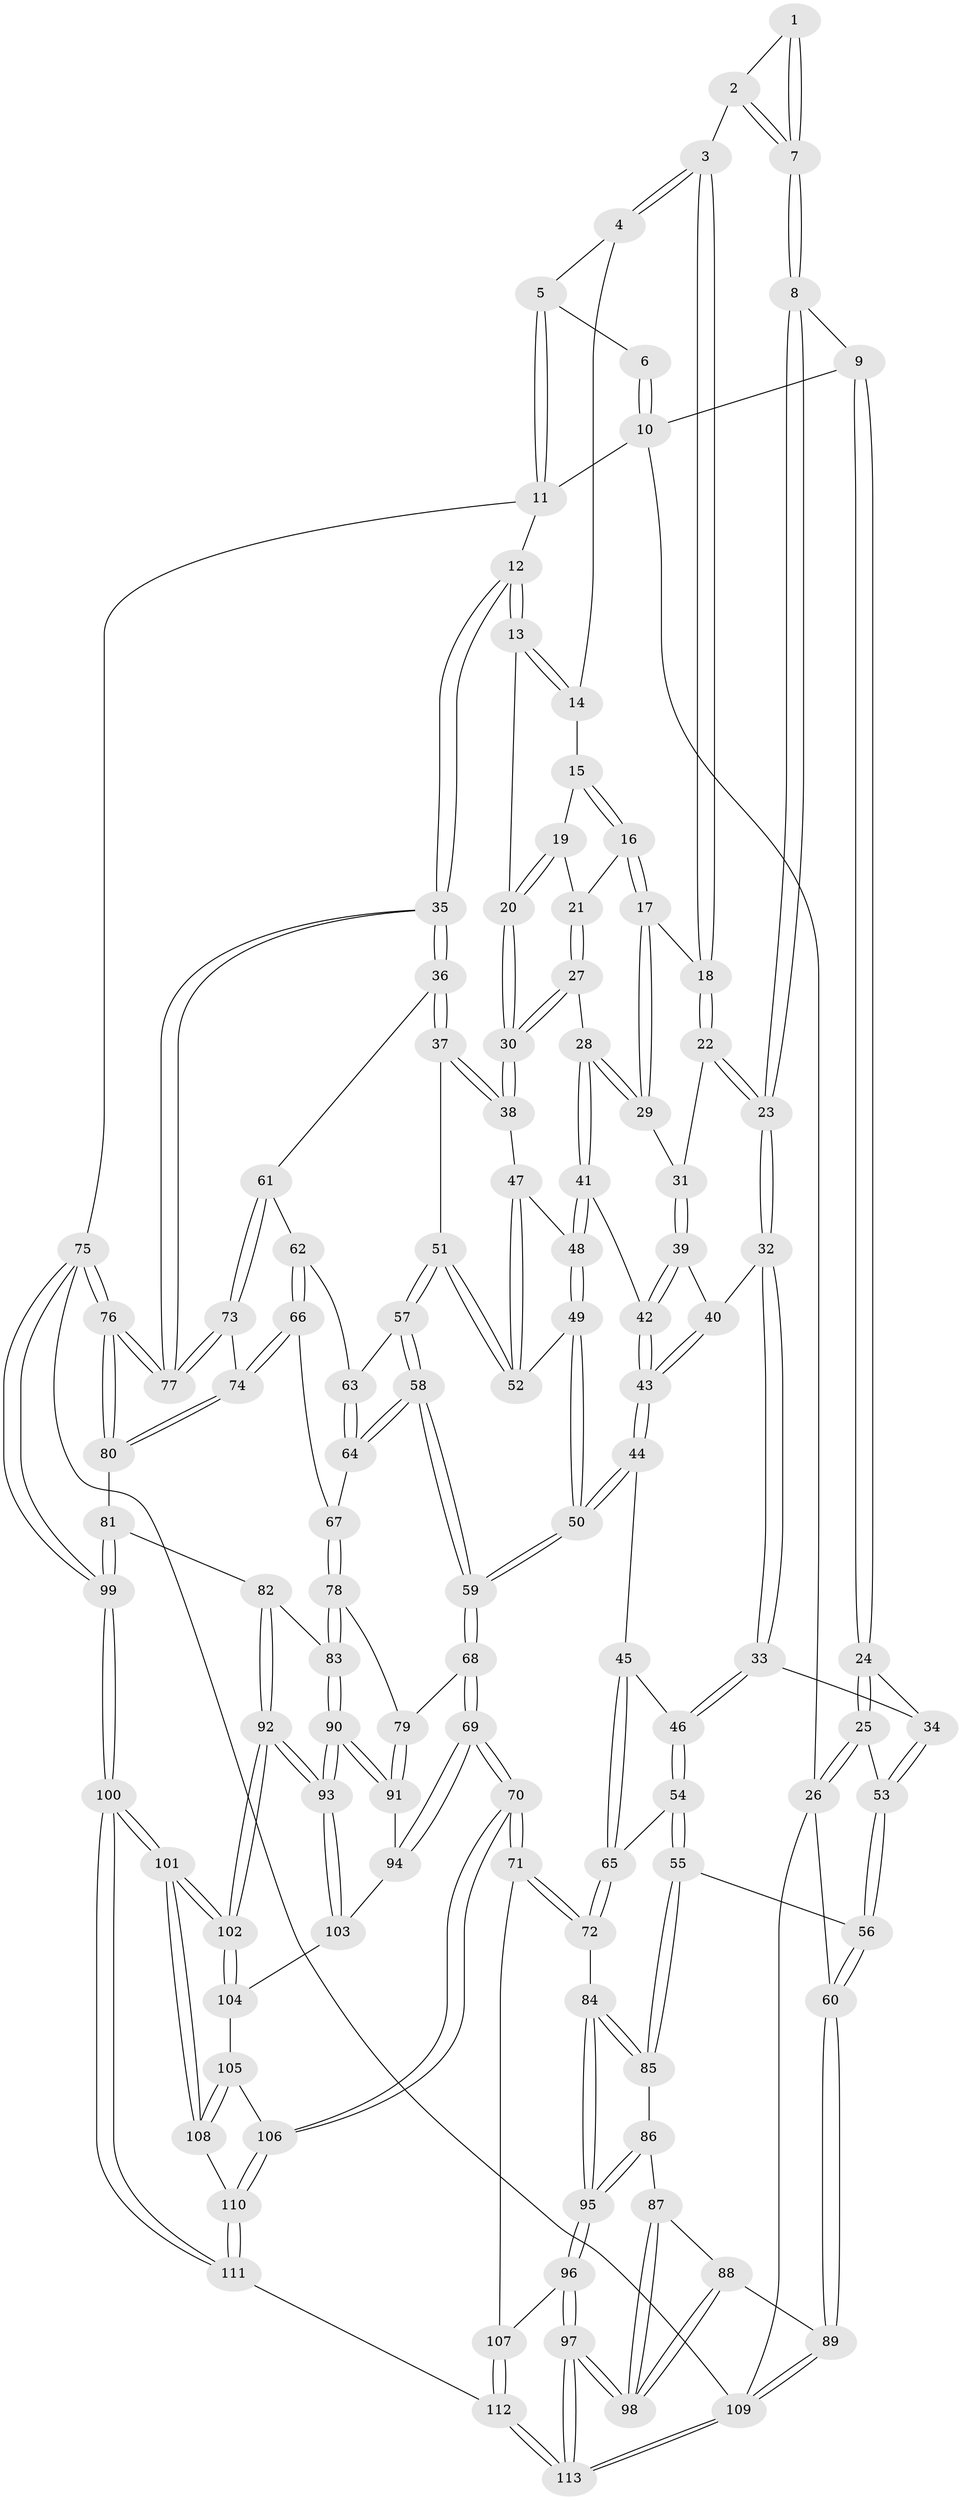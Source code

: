// coarse degree distribution, {3: 0.10126582278481013, 5: 0.3291139240506329, 4: 0.4050632911392405, 6: 0.16455696202531644}
// Generated by graph-tools (version 1.1) at 2025/24/03/03/25 07:24:38]
// undirected, 113 vertices, 279 edges
graph export_dot {
graph [start="1"]
  node [color=gray90,style=filled];
  1 [pos="+0.40898242992239825+0"];
  2 [pos="+0.5240310896061929+0.12467552031425955"];
  3 [pos="+0.5890013991553852+0.11834854254612105"];
  4 [pos="+0.6933803758274746+0"];
  5 [pos="+0.6941784465131876+0"];
  6 [pos="+0.40014419819428876+0"];
  7 [pos="+0.4147426836996614+0.16972749661061515"];
  8 [pos="+0.3892267824954788+0.20476813380825218"];
  9 [pos="+0.18769312284835796+0.1277782314290206"];
  10 [pos="+0.13471952783401905+0"];
  11 [pos="+1+0"];
  12 [pos="+1+0"];
  13 [pos="+0.9497343555391575+0.13598074232282864"];
  14 [pos="+0.7256379613003332+0.038535871698382816"];
  15 [pos="+0.734591832931313+0.074980017923175"];
  16 [pos="+0.6711957934322077+0.2391140970501481"];
  17 [pos="+0.6390450100323419+0.24335319286340298"];
  18 [pos="+0.6042742489898246+0.21631809970929053"];
  19 [pos="+0.7633761078443506+0.13947035053996049"];
  20 [pos="+0.873966197122759+0.24538818290644235"];
  21 [pos="+0.7187729834342284+0.24958901725330834"];
  22 [pos="+0.519597339031509+0.2670751419041072"];
  23 [pos="+0.40627040511165136+0.259334456553193"];
  24 [pos="+0.10562500079421458+0.25372267320544883"];
  25 [pos="+0+0.3319992157564746"];
  26 [pos="+0+0.3333177114422962"];
  27 [pos="+0.8077626260888303+0.3272131163975862"];
  28 [pos="+0.66126975654682+0.37038463322182913"];
  29 [pos="+0.6360237362162416+0.2906132944518873"];
  30 [pos="+0.8620974460295802+0.3380919531044199"];
  31 [pos="+0.5572162131530947+0.32387603163296746"];
  32 [pos="+0.4017078822940138+0.2792897178539703"];
  33 [pos="+0.29330286629547275+0.42840060779328293"];
  34 [pos="+0.2569159088278496+0.421766222988387"];
  35 [pos="+1+0.49017444631973"];
  36 [pos="+1+0.4899628045481249"];
  37 [pos="+1+0.4250452623958809"];
  38 [pos="+0.8625200603052002+0.33873890455111655"];
  39 [pos="+0.5593764126228447+0.34705449156391255"];
  40 [pos="+0.45985376754723617+0.34563041846355214"];
  41 [pos="+0.6549675552886167+0.3793518285118547"];
  42 [pos="+0.5797855579834921+0.4012193334018479"];
  43 [pos="+0.5284481943895585+0.4637860743008272"];
  44 [pos="+0.5025557476566861+0.560219940947631"];
  45 [pos="+0.41746064002368555+0.5644835272992663"];
  46 [pos="+0.3160489813697948+0.4599380026055866"];
  47 [pos="+0.8054552866909227+0.4309573224230063"];
  48 [pos="+0.6935699641394125+0.4691998185686016"];
  49 [pos="+0.6847373775483118+0.4946750366441831"];
  50 [pos="+0.5817171170692486+0.6119524873442754"];
  51 [pos="+0.8073687250155878+0.5588870077781095"];
  52 [pos="+0.8010059896624244+0.5397807156582515"];
  53 [pos="+0.12546428324391543+0.5243782181943228"];
  54 [pos="+0.16150972637923805+0.6819060005919203"];
  55 [pos="+0.1466749804850125+0.6852261707129047"];
  56 [pos="+0.11421502636905599+0.6665529920925735"];
  57 [pos="+0.8067157936934158+0.5791533641649973"];
  58 [pos="+0.6300881781945615+0.6683054688134275"];
  59 [pos="+0.6208105315317523+0.6699894530144518"];
  60 [pos="+0+0.7213477081164145"];
  61 [pos="+0.9287789779445996+0.638678758915924"];
  62 [pos="+0.8912228371593057+0.6364332913767272"];
  63 [pos="+0.8807375499034481+0.6349034425134167"];
  64 [pos="+0.8059888789970371+0.7143198350880822"];
  65 [pos="+0.34577457366368014+0.6687964978270079"];
  66 [pos="+0.8536145789847879+0.7655894000705958"];
  67 [pos="+0.8210040101748779+0.75712480232069"];
  68 [pos="+0.6166349373726382+0.7142183133104344"];
  69 [pos="+0.6006412309939231+0.7684862401443341"];
  70 [pos="+0.5549260605380743+0.8375619897646672"];
  71 [pos="+0.5482967446471367+0.8390074153562681"];
  72 [pos="+0.3721220583011084+0.7883128792954477"];
  73 [pos="+0.9257298498069465+0.7649529291085077"];
  74 [pos="+0.909513963680701+0.7917762675509754"];
  75 [pos="+1+1"];
  76 [pos="+1+0.8876603506206299"];
  77 [pos="+1+0.7452447780743595"];
  78 [pos="+0.7961871995170048+0.7886860225277745"];
  79 [pos="+0.7866414441337384+0.7944832121231579"];
  80 [pos="+0.9099885988439622+0.7981539742357805"];
  81 [pos="+0.9061993091813134+0.8186889628284851"];
  82 [pos="+0.8687483110692338+0.8315154533291663"];
  83 [pos="+0.8408660216719658+0.8298250495507135"];
  84 [pos="+0.3618933178407764+0.8002631893654821"];
  85 [pos="+0.16732972333177132+0.7700525511571192"];
  86 [pos="+0.16755473991218467+0.7753033328400019"];
  87 [pos="+0.13391929845145312+0.8218025339327121"];
  88 [pos="+0.09274838015337007+0.8532938672365058"];
  89 [pos="+0+0.8951682986731592"];
  90 [pos="+0.7814588324655688+0.8698160707911166"];
  91 [pos="+0.773516850387232+0.8431065683711191"];
  92 [pos="+0.8008809415284446+0.9278197778962188"];
  93 [pos="+0.7813840774819306+0.8807648491142445"];
  94 [pos="+0.6539994965630894+0.8025308170346438"];
  95 [pos="+0.28192303094711735+0.9420381255523977"];
  96 [pos="+0.27570630148148395+1"];
  97 [pos="+0.22780218051861512+1"];
  98 [pos="+0.1804606021552191+1"];
  99 [pos="+1+1"];
  100 [pos="+0.9383433398905484+1"];
  101 [pos="+0.9135233103341687+1"];
  102 [pos="+0.813491449055916+0.9916170750691705"];
  103 [pos="+0.7203955382802673+0.8752831118852716"];
  104 [pos="+0.7004654616435511+0.9095392222630817"];
  105 [pos="+0.6489628101178884+0.9098479135451978"];
  106 [pos="+0.5652267135978987+0.8566602967628495"];
  107 [pos="+0.5363525129382104+0.8523312893762479"];
  108 [pos="+0.7007166360308114+1"];
  109 [pos="+0+1"];
  110 [pos="+0.5772369851428105+0.955468059143887"];
  111 [pos="+0.5427770102512199+1"];
  112 [pos="+0.36682750772381356+1"];
  113 [pos="+0.21019781635740808+1"];
  1 -- 2;
  1 -- 7;
  1 -- 7;
  2 -- 3;
  2 -- 7;
  2 -- 7;
  3 -- 4;
  3 -- 4;
  3 -- 18;
  3 -- 18;
  4 -- 5;
  4 -- 14;
  5 -- 6;
  5 -- 11;
  5 -- 11;
  6 -- 10;
  6 -- 10;
  7 -- 8;
  7 -- 8;
  8 -- 9;
  8 -- 23;
  8 -- 23;
  9 -- 10;
  9 -- 24;
  9 -- 24;
  10 -- 11;
  10 -- 26;
  11 -- 12;
  11 -- 75;
  12 -- 13;
  12 -- 13;
  12 -- 35;
  12 -- 35;
  13 -- 14;
  13 -- 14;
  13 -- 20;
  14 -- 15;
  15 -- 16;
  15 -- 16;
  15 -- 19;
  16 -- 17;
  16 -- 17;
  16 -- 21;
  17 -- 18;
  17 -- 29;
  17 -- 29;
  18 -- 22;
  18 -- 22;
  19 -- 20;
  19 -- 20;
  19 -- 21;
  20 -- 30;
  20 -- 30;
  21 -- 27;
  21 -- 27;
  22 -- 23;
  22 -- 23;
  22 -- 31;
  23 -- 32;
  23 -- 32;
  24 -- 25;
  24 -- 25;
  24 -- 34;
  25 -- 26;
  25 -- 26;
  25 -- 53;
  26 -- 60;
  26 -- 109;
  27 -- 28;
  27 -- 30;
  27 -- 30;
  28 -- 29;
  28 -- 29;
  28 -- 41;
  28 -- 41;
  29 -- 31;
  30 -- 38;
  30 -- 38;
  31 -- 39;
  31 -- 39;
  32 -- 33;
  32 -- 33;
  32 -- 40;
  33 -- 34;
  33 -- 46;
  33 -- 46;
  34 -- 53;
  34 -- 53;
  35 -- 36;
  35 -- 36;
  35 -- 77;
  35 -- 77;
  36 -- 37;
  36 -- 37;
  36 -- 61;
  37 -- 38;
  37 -- 38;
  37 -- 51;
  38 -- 47;
  39 -- 40;
  39 -- 42;
  39 -- 42;
  40 -- 43;
  40 -- 43;
  41 -- 42;
  41 -- 48;
  41 -- 48;
  42 -- 43;
  42 -- 43;
  43 -- 44;
  43 -- 44;
  44 -- 45;
  44 -- 50;
  44 -- 50;
  45 -- 46;
  45 -- 65;
  45 -- 65;
  46 -- 54;
  46 -- 54;
  47 -- 48;
  47 -- 52;
  47 -- 52;
  48 -- 49;
  48 -- 49;
  49 -- 50;
  49 -- 50;
  49 -- 52;
  50 -- 59;
  50 -- 59;
  51 -- 52;
  51 -- 52;
  51 -- 57;
  51 -- 57;
  53 -- 56;
  53 -- 56;
  54 -- 55;
  54 -- 55;
  54 -- 65;
  55 -- 56;
  55 -- 85;
  55 -- 85;
  56 -- 60;
  56 -- 60;
  57 -- 58;
  57 -- 58;
  57 -- 63;
  58 -- 59;
  58 -- 59;
  58 -- 64;
  58 -- 64;
  59 -- 68;
  59 -- 68;
  60 -- 89;
  60 -- 89;
  61 -- 62;
  61 -- 73;
  61 -- 73;
  62 -- 63;
  62 -- 66;
  62 -- 66;
  63 -- 64;
  63 -- 64;
  64 -- 67;
  65 -- 72;
  65 -- 72;
  66 -- 67;
  66 -- 74;
  66 -- 74;
  67 -- 78;
  67 -- 78;
  68 -- 69;
  68 -- 69;
  68 -- 79;
  69 -- 70;
  69 -- 70;
  69 -- 94;
  69 -- 94;
  70 -- 71;
  70 -- 71;
  70 -- 106;
  70 -- 106;
  71 -- 72;
  71 -- 72;
  71 -- 107;
  72 -- 84;
  73 -- 74;
  73 -- 77;
  73 -- 77;
  74 -- 80;
  74 -- 80;
  75 -- 76;
  75 -- 76;
  75 -- 99;
  75 -- 99;
  75 -- 109;
  76 -- 77;
  76 -- 77;
  76 -- 80;
  76 -- 80;
  78 -- 79;
  78 -- 83;
  78 -- 83;
  79 -- 91;
  79 -- 91;
  80 -- 81;
  81 -- 82;
  81 -- 99;
  81 -- 99;
  82 -- 83;
  82 -- 92;
  82 -- 92;
  83 -- 90;
  83 -- 90;
  84 -- 85;
  84 -- 85;
  84 -- 95;
  84 -- 95;
  85 -- 86;
  86 -- 87;
  86 -- 95;
  86 -- 95;
  87 -- 88;
  87 -- 98;
  87 -- 98;
  88 -- 89;
  88 -- 98;
  88 -- 98;
  89 -- 109;
  89 -- 109;
  90 -- 91;
  90 -- 91;
  90 -- 93;
  90 -- 93;
  91 -- 94;
  92 -- 93;
  92 -- 93;
  92 -- 102;
  92 -- 102;
  93 -- 103;
  93 -- 103;
  94 -- 103;
  95 -- 96;
  95 -- 96;
  96 -- 97;
  96 -- 97;
  96 -- 107;
  97 -- 98;
  97 -- 98;
  97 -- 113;
  97 -- 113;
  99 -- 100;
  99 -- 100;
  100 -- 101;
  100 -- 101;
  100 -- 111;
  100 -- 111;
  101 -- 102;
  101 -- 102;
  101 -- 108;
  101 -- 108;
  102 -- 104;
  102 -- 104;
  103 -- 104;
  104 -- 105;
  105 -- 106;
  105 -- 108;
  105 -- 108;
  106 -- 110;
  106 -- 110;
  107 -- 112;
  107 -- 112;
  108 -- 110;
  109 -- 113;
  109 -- 113;
  110 -- 111;
  110 -- 111;
  111 -- 112;
  112 -- 113;
  112 -- 113;
}

